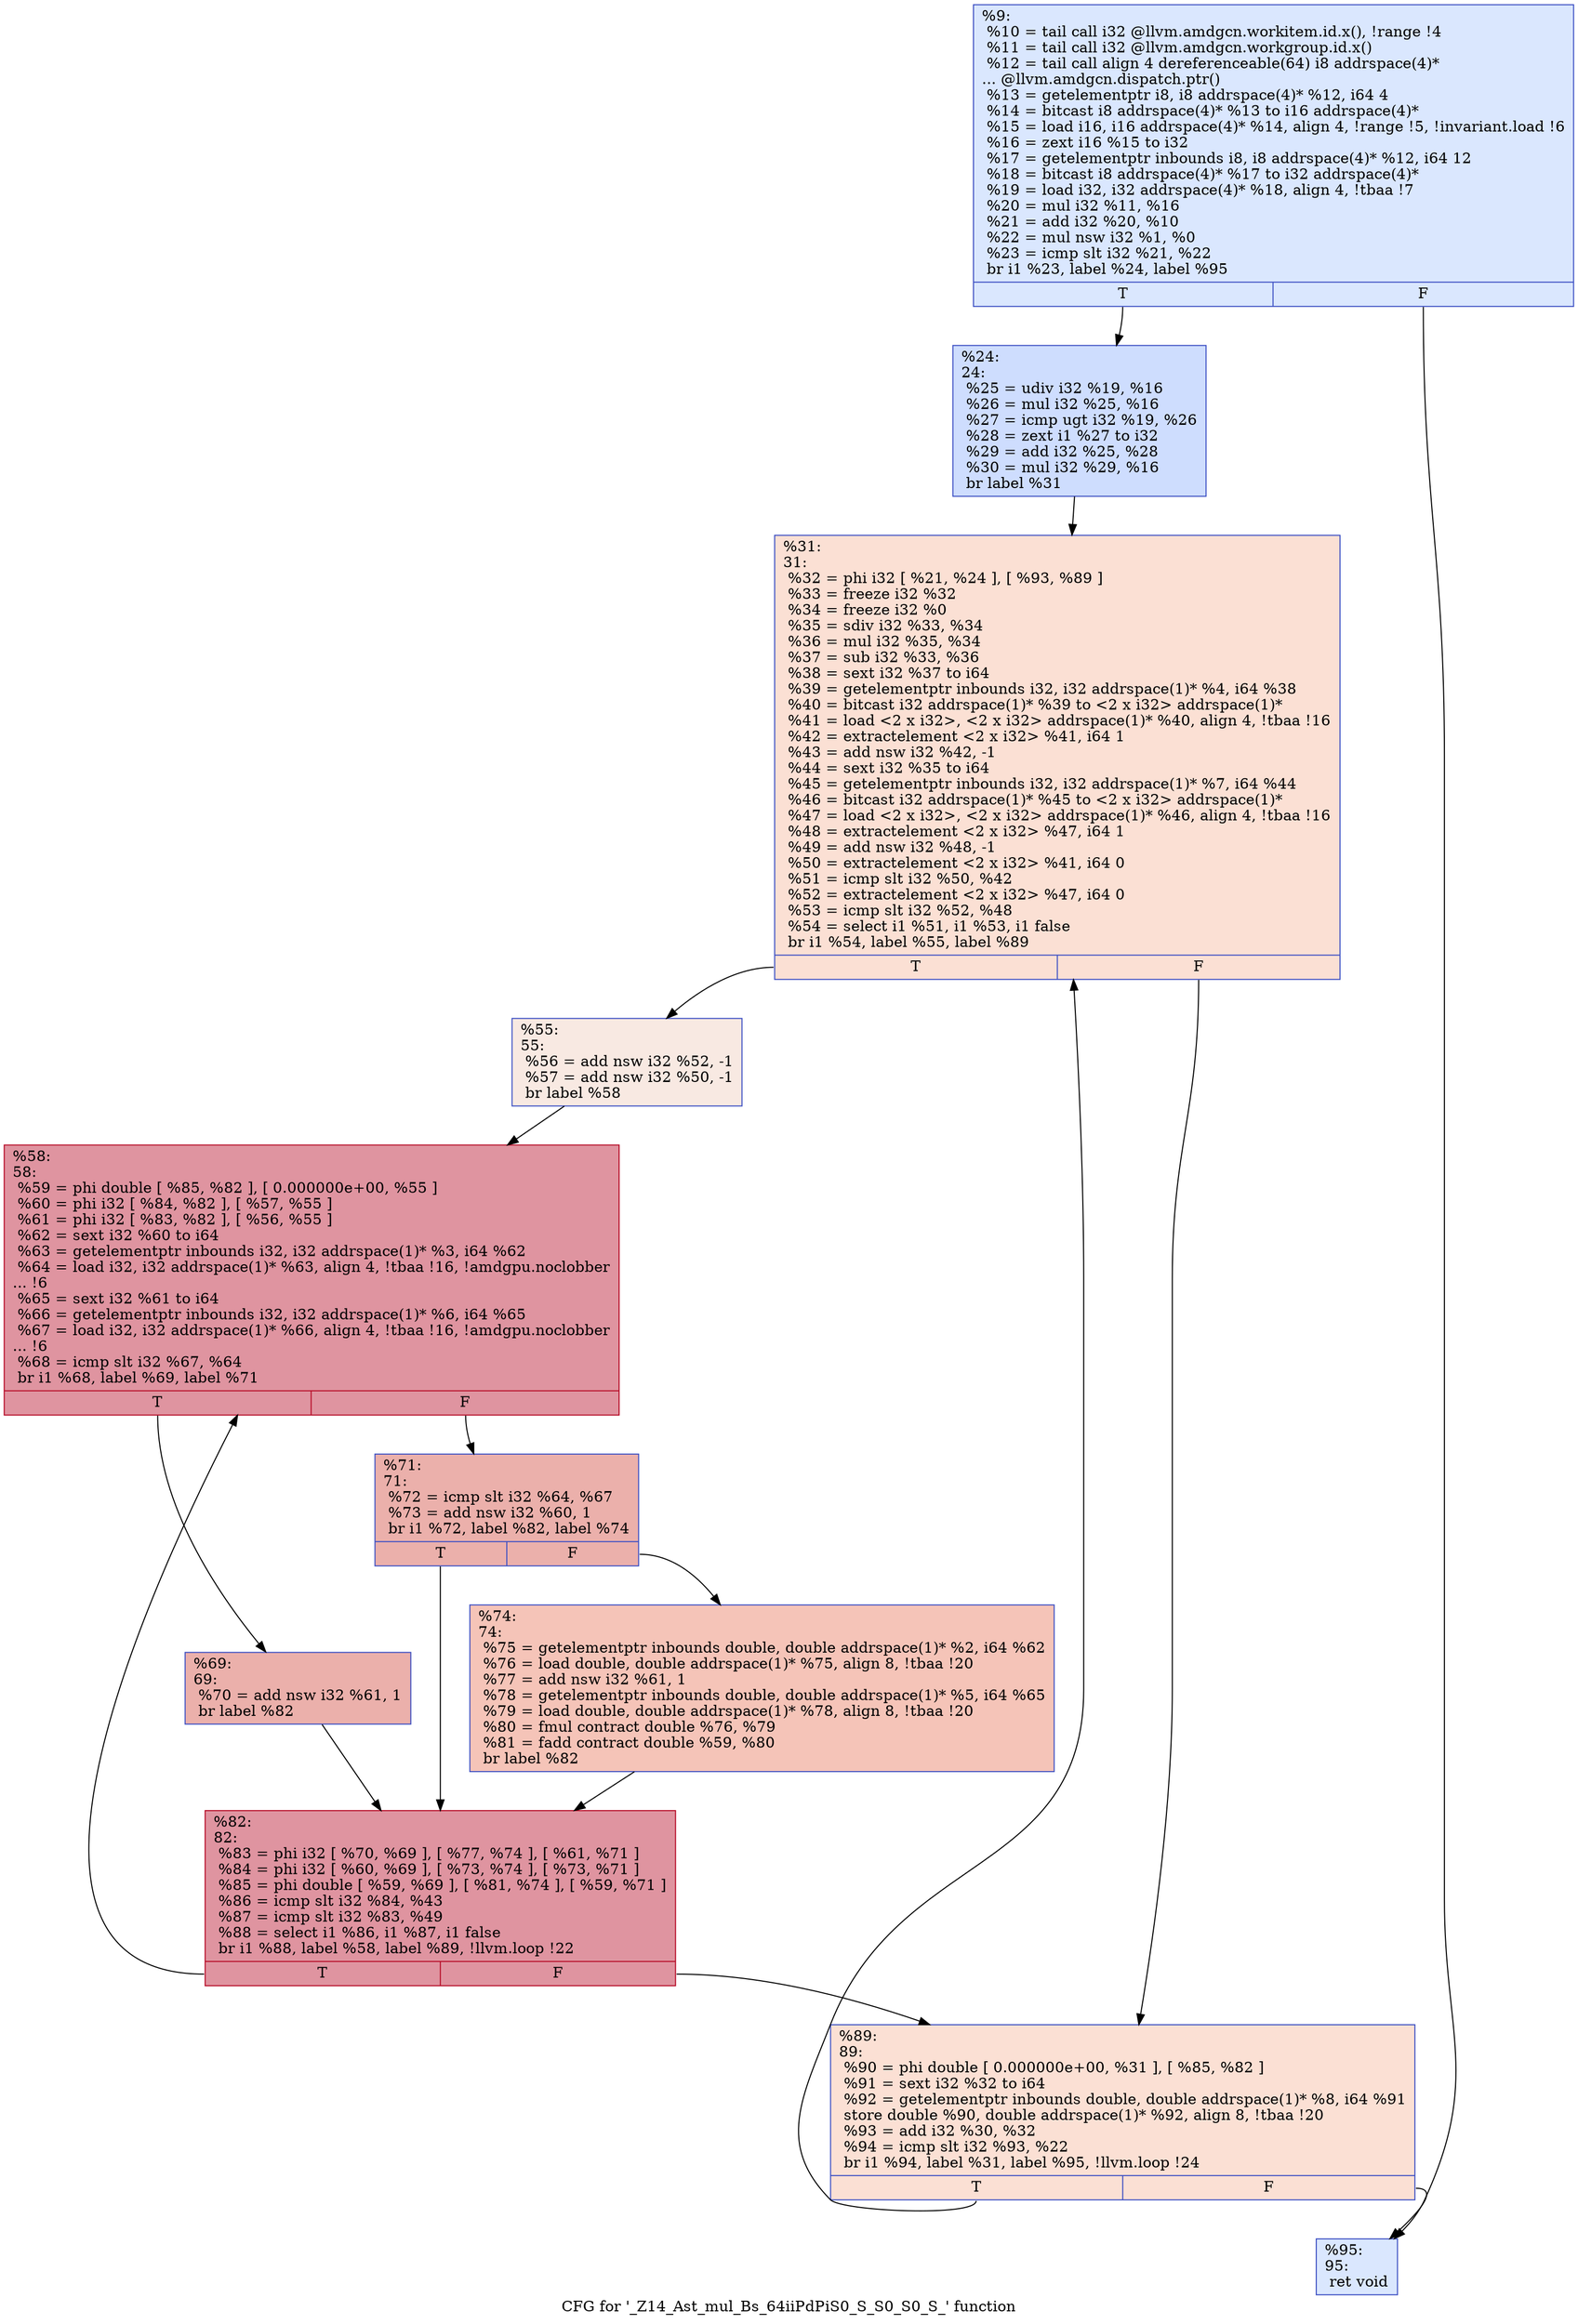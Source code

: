 digraph "CFG for '_Z14_Ast_mul_Bs_64iiPdPiS0_S_S0_S0_S_' function" {
	label="CFG for '_Z14_Ast_mul_Bs_64iiPdPiS0_S_S0_S0_S_' function";

	Node0x51b3660 [shape=record,color="#3d50c3ff", style=filled, fillcolor="#abc8fd70",label="{%9:\l  %10 = tail call i32 @llvm.amdgcn.workitem.id.x(), !range !4\l  %11 = tail call i32 @llvm.amdgcn.workgroup.id.x()\l  %12 = tail call align 4 dereferenceable(64) i8 addrspace(4)*\l... @llvm.amdgcn.dispatch.ptr()\l  %13 = getelementptr i8, i8 addrspace(4)* %12, i64 4\l  %14 = bitcast i8 addrspace(4)* %13 to i16 addrspace(4)*\l  %15 = load i16, i16 addrspace(4)* %14, align 4, !range !5, !invariant.load !6\l  %16 = zext i16 %15 to i32\l  %17 = getelementptr inbounds i8, i8 addrspace(4)* %12, i64 12\l  %18 = bitcast i8 addrspace(4)* %17 to i32 addrspace(4)*\l  %19 = load i32, i32 addrspace(4)* %18, align 4, !tbaa !7\l  %20 = mul i32 %11, %16\l  %21 = add i32 %20, %10\l  %22 = mul nsw i32 %1, %0\l  %23 = icmp slt i32 %21, %22\l  br i1 %23, label %24, label %95\l|{<s0>T|<s1>F}}"];
	Node0x51b3660:s0 -> Node0x51b6490;
	Node0x51b3660:s1 -> Node0x51b6520;
	Node0x51b6490 [shape=record,color="#3d50c3ff", style=filled, fillcolor="#8fb1fe70",label="{%24:\l24:                                               \l  %25 = udiv i32 %19, %16\l  %26 = mul i32 %25, %16\l  %27 = icmp ugt i32 %19, %26\l  %28 = zext i1 %27 to i32\l  %29 = add i32 %25, %28\l  %30 = mul i32 %29, %16\l  br label %31\l}"];
	Node0x51b6490 -> Node0x51b69a0;
	Node0x51b69a0 [shape=record,color="#3d50c3ff", style=filled, fillcolor="#f7b99e70",label="{%31:\l31:                                               \l  %32 = phi i32 [ %21, %24 ], [ %93, %89 ]\l  %33 = freeze i32 %32\l  %34 = freeze i32 %0\l  %35 = sdiv i32 %33, %34\l  %36 = mul i32 %35, %34\l  %37 = sub i32 %33, %36\l  %38 = sext i32 %37 to i64\l  %39 = getelementptr inbounds i32, i32 addrspace(1)* %4, i64 %38\l  %40 = bitcast i32 addrspace(1)* %39 to \<2 x i32\> addrspace(1)*\l  %41 = load \<2 x i32\>, \<2 x i32\> addrspace(1)* %40, align 4, !tbaa !16\l  %42 = extractelement \<2 x i32\> %41, i64 1\l  %43 = add nsw i32 %42, -1\l  %44 = sext i32 %35 to i64\l  %45 = getelementptr inbounds i32, i32 addrspace(1)* %7, i64 %44\l  %46 = bitcast i32 addrspace(1)* %45 to \<2 x i32\> addrspace(1)*\l  %47 = load \<2 x i32\>, \<2 x i32\> addrspace(1)* %46, align 4, !tbaa !16\l  %48 = extractelement \<2 x i32\> %47, i64 1\l  %49 = add nsw i32 %48, -1\l  %50 = extractelement \<2 x i32\> %41, i64 0\l  %51 = icmp slt i32 %50, %42\l  %52 = extractelement \<2 x i32\> %47, i64 0\l  %53 = icmp slt i32 %52, %48\l  %54 = select i1 %51, i1 %53, i1 false\l  br i1 %54, label %55, label %89\l|{<s0>T|<s1>F}}"];
	Node0x51b69a0:s0 -> Node0x51b8660;
	Node0x51b69a0:s1 -> Node0x51b6a60;
	Node0x51b8660 [shape=record,color="#3d50c3ff", style=filled, fillcolor="#efcebd70",label="{%55:\l55:                                               \l  %56 = add nsw i32 %52, -1\l  %57 = add nsw i32 %50, -1\l  br label %58\l}"];
	Node0x51b8660 -> Node0x51b88c0;
	Node0x51b88c0 [shape=record,color="#b70d28ff", style=filled, fillcolor="#b70d2870",label="{%58:\l58:                                               \l  %59 = phi double [ %85, %82 ], [ 0.000000e+00, %55 ]\l  %60 = phi i32 [ %84, %82 ], [ %57, %55 ]\l  %61 = phi i32 [ %83, %82 ], [ %56, %55 ]\l  %62 = sext i32 %60 to i64\l  %63 = getelementptr inbounds i32, i32 addrspace(1)* %3, i64 %62\l  %64 = load i32, i32 addrspace(1)* %63, align 4, !tbaa !16, !amdgpu.noclobber\l... !6\l  %65 = sext i32 %61 to i64\l  %66 = getelementptr inbounds i32, i32 addrspace(1)* %6, i64 %65\l  %67 = load i32, i32 addrspace(1)* %66, align 4, !tbaa !16, !amdgpu.noclobber\l... !6\l  %68 = icmp slt i32 %67, %64\l  br i1 %68, label %69, label %71\l|{<s0>T|<s1>F}}"];
	Node0x51b88c0:s0 -> Node0x51b6d60;
	Node0x51b88c0:s1 -> Node0x51ba4a0;
	Node0x51b6d60 [shape=record,color="#3d50c3ff", style=filled, fillcolor="#d24b4070",label="{%69:\l69:                                               \l  %70 = add nsw i32 %61, 1\l  br label %82\l}"];
	Node0x51b6d60 -> Node0x51b89b0;
	Node0x51ba4a0 [shape=record,color="#3d50c3ff", style=filled, fillcolor="#d24b4070",label="{%71:\l71:                                               \l  %72 = icmp slt i32 %64, %67\l  %73 = add nsw i32 %60, 1\l  br i1 %72, label %82, label %74\l|{<s0>T|<s1>F}}"];
	Node0x51ba4a0:s0 -> Node0x51b89b0;
	Node0x51ba4a0:s1 -> Node0x51ba800;
	Node0x51ba800 [shape=record,color="#3d50c3ff", style=filled, fillcolor="#e97a5f70",label="{%74:\l74:                                               \l  %75 = getelementptr inbounds double, double addrspace(1)* %2, i64 %62\l  %76 = load double, double addrspace(1)* %75, align 8, !tbaa !20\l  %77 = add nsw i32 %61, 1\l  %78 = getelementptr inbounds double, double addrspace(1)* %5, i64 %65\l  %79 = load double, double addrspace(1)* %78, align 8, !tbaa !20\l  %80 = fmul contract double %76, %79\l  %81 = fadd contract double %59, %80\l  br label %82\l}"];
	Node0x51ba800 -> Node0x51b89b0;
	Node0x51b89b0 [shape=record,color="#b70d28ff", style=filled, fillcolor="#b70d2870",label="{%82:\l82:                                               \l  %83 = phi i32 [ %70, %69 ], [ %77, %74 ], [ %61, %71 ]\l  %84 = phi i32 [ %60, %69 ], [ %73, %74 ], [ %73, %71 ]\l  %85 = phi double [ %59, %69 ], [ %81, %74 ], [ %59, %71 ]\l  %86 = icmp slt i32 %84, %43\l  %87 = icmp slt i32 %83, %49\l  %88 = select i1 %86, i1 %87, i1 false\l  br i1 %88, label %58, label %89, !llvm.loop !22\l|{<s0>T|<s1>F}}"];
	Node0x51b89b0:s0 -> Node0x51b88c0;
	Node0x51b89b0:s1 -> Node0x51b6a60;
	Node0x51b6a60 [shape=record,color="#3d50c3ff", style=filled, fillcolor="#f7b99e70",label="{%89:\l89:                                               \l  %90 = phi double [ 0.000000e+00, %31 ], [ %85, %82 ]\l  %91 = sext i32 %32 to i64\l  %92 = getelementptr inbounds double, double addrspace(1)* %8, i64 %91\l  store double %90, double addrspace(1)* %92, align 8, !tbaa !20\l  %93 = add i32 %30, %32\l  %94 = icmp slt i32 %93, %22\l  br i1 %94, label %31, label %95, !llvm.loop !24\l|{<s0>T|<s1>F}}"];
	Node0x51b6a60:s0 -> Node0x51b69a0;
	Node0x51b6a60:s1 -> Node0x51b6520;
	Node0x51b6520 [shape=record,color="#3d50c3ff", style=filled, fillcolor="#abc8fd70",label="{%95:\l95:                                               \l  ret void\l}"];
}
